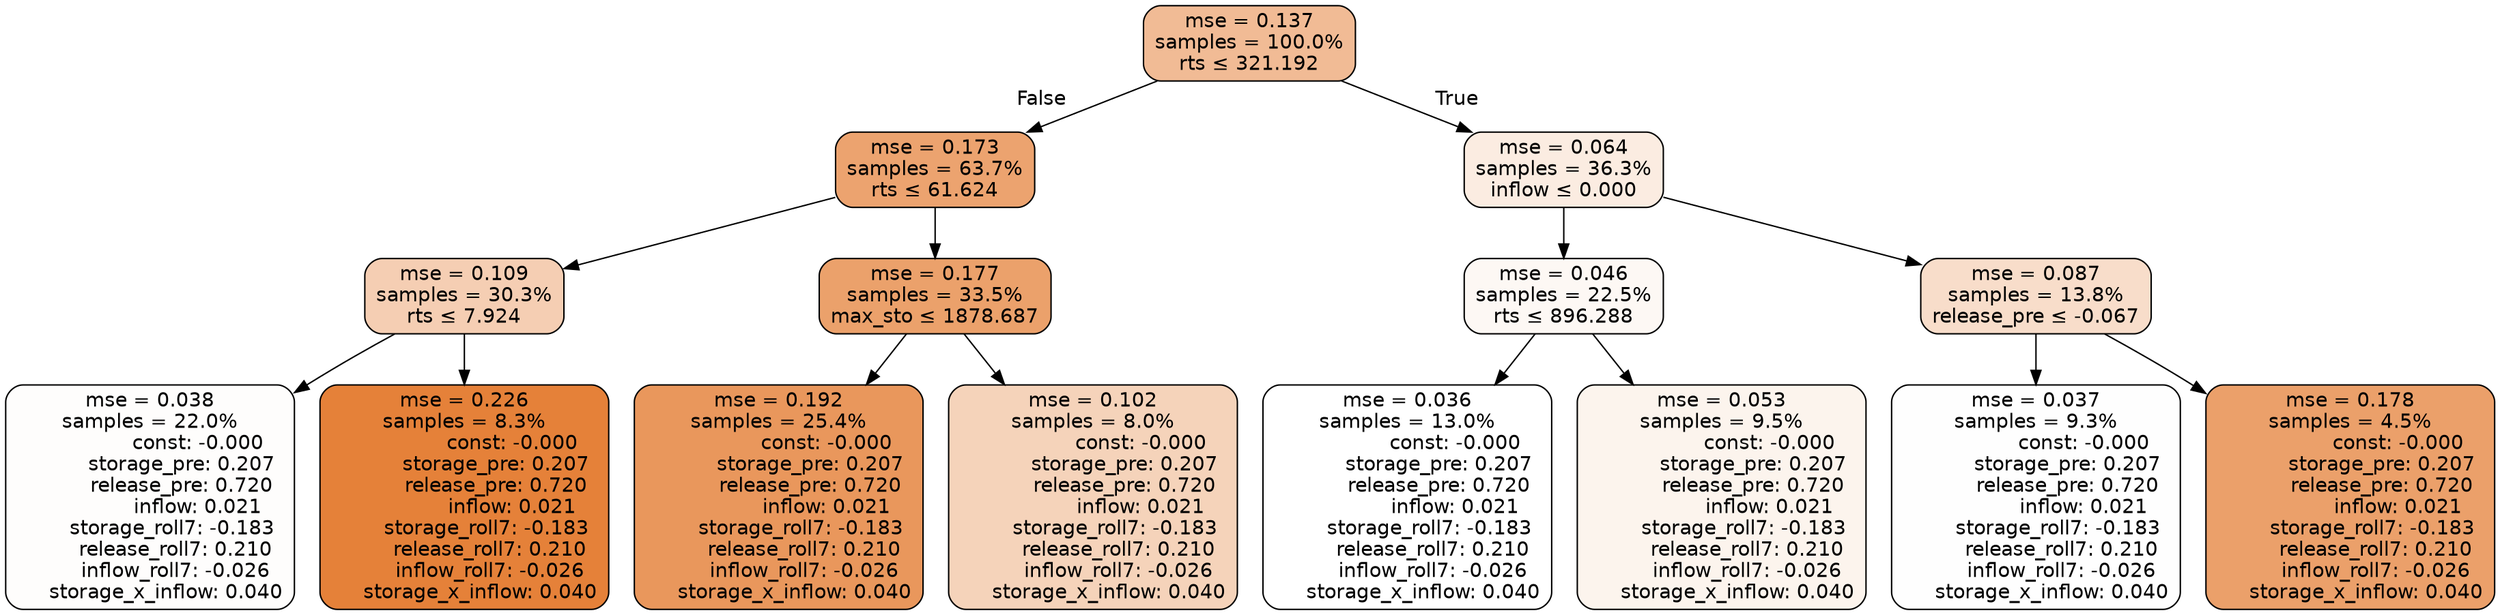 digraph tree {
node [shape=rectangle, style="filled, rounded", color="black", fontname=helvetica] ;
edge [fontname=helvetica] ;
	"0" [label="mse = 0.137
samples = 100.0%
rts &le; 321.192", fillcolor="#f1bb95"]
	"1" [label="mse = 0.173
samples = 63.7%
rts &le; 61.624", fillcolor="#eca36f"]
	"2" [label="mse = 0.109
samples = 30.3%
rts &le; 7.924", fillcolor="#f5ceb3"]
	"3" [label="mse = 0.038
samples = 22.0%
               const: -0.000
          storage_pre: 0.207
          release_pre: 0.720
               inflow: 0.021
       storage_roll7: -0.183
        release_roll7: 0.210
        inflow_roll7: -0.026
     storage_x_inflow: 0.040", fillcolor="#fefdfc"]
	"4" [label="mse = 0.226
samples = 8.3%
               const: -0.000
          storage_pre: 0.207
          release_pre: 0.720
               inflow: 0.021
       storage_roll7: -0.183
        release_roll7: 0.210
        inflow_roll7: -0.026
     storage_x_inflow: 0.040", fillcolor="#e58139"]
	"5" [label="mse = 0.177
samples = 33.5%
max_sto &le; 1878.687", fillcolor="#eba16b"]
	"6" [label="mse = 0.192
samples = 25.4%
               const: -0.000
          storage_pre: 0.207
          release_pre: 0.720
               inflow: 0.021
       storage_roll7: -0.183
        release_roll7: 0.210
        inflow_roll7: -0.026
     storage_x_inflow: 0.040", fillcolor="#e9975c"]
	"7" [label="mse = 0.102
samples = 8.0%
               const: -0.000
          storage_pre: 0.207
          release_pre: 0.720
               inflow: 0.021
       storage_roll7: -0.183
        release_roll7: 0.210
        inflow_roll7: -0.026
     storage_x_inflow: 0.040", fillcolor="#f5d3ba"]
	"8" [label="mse = 0.064
samples = 36.3%
inflow &le; 0.000", fillcolor="#fbece1"]
	"9" [label="mse = 0.046
samples = 22.5%
rts &le; 896.288", fillcolor="#fdf8f4"]
	"10" [label="mse = 0.036
samples = 13.0%
               const: -0.000
          storage_pre: 0.207
          release_pre: 0.720
               inflow: 0.021
       storage_roll7: -0.183
        release_roll7: 0.210
        inflow_roll7: -0.026
     storage_x_inflow: 0.040", fillcolor="#ffffff"]
	"11" [label="mse = 0.053
samples = 9.5%
               const: -0.000
          storage_pre: 0.207
          release_pre: 0.720
               inflow: 0.021
       storage_roll7: -0.183
        release_roll7: 0.210
        inflow_roll7: -0.026
     storage_x_inflow: 0.040", fillcolor="#fcf4ed"]
	"12" [label="mse = 0.087
samples = 13.8%
release_pre &le; -0.067", fillcolor="#f8ddca"]
	"13" [label="mse = 0.037
samples = 9.3%
               const: -0.000
          storage_pre: 0.207
          release_pre: 0.720
               inflow: 0.021
       storage_roll7: -0.183
        release_roll7: 0.210
        inflow_roll7: -0.026
     storage_x_inflow: 0.040", fillcolor="#fefefe"]
	"14" [label="mse = 0.178
samples = 4.5%
               const: -0.000
          storage_pre: 0.207
          release_pre: 0.720
               inflow: 0.021
       storage_roll7: -0.183
        release_roll7: 0.210
        inflow_roll7: -0.026
     storage_x_inflow: 0.040", fillcolor="#eba06a"]

	"0" -> "1" [labeldistance=2.5, labelangle=45, headlabel="False"]
	"1" -> "2"
	"2" -> "3"
	"2" -> "4"
	"1" -> "5"
	"5" -> "6"
	"5" -> "7"
	"0" -> "8" [labeldistance=2.5, labelangle=-45, headlabel="True"]
	"8" -> "9"
	"9" -> "10"
	"9" -> "11"
	"8" -> "12"
	"12" -> "13"
	"12" -> "14"
}